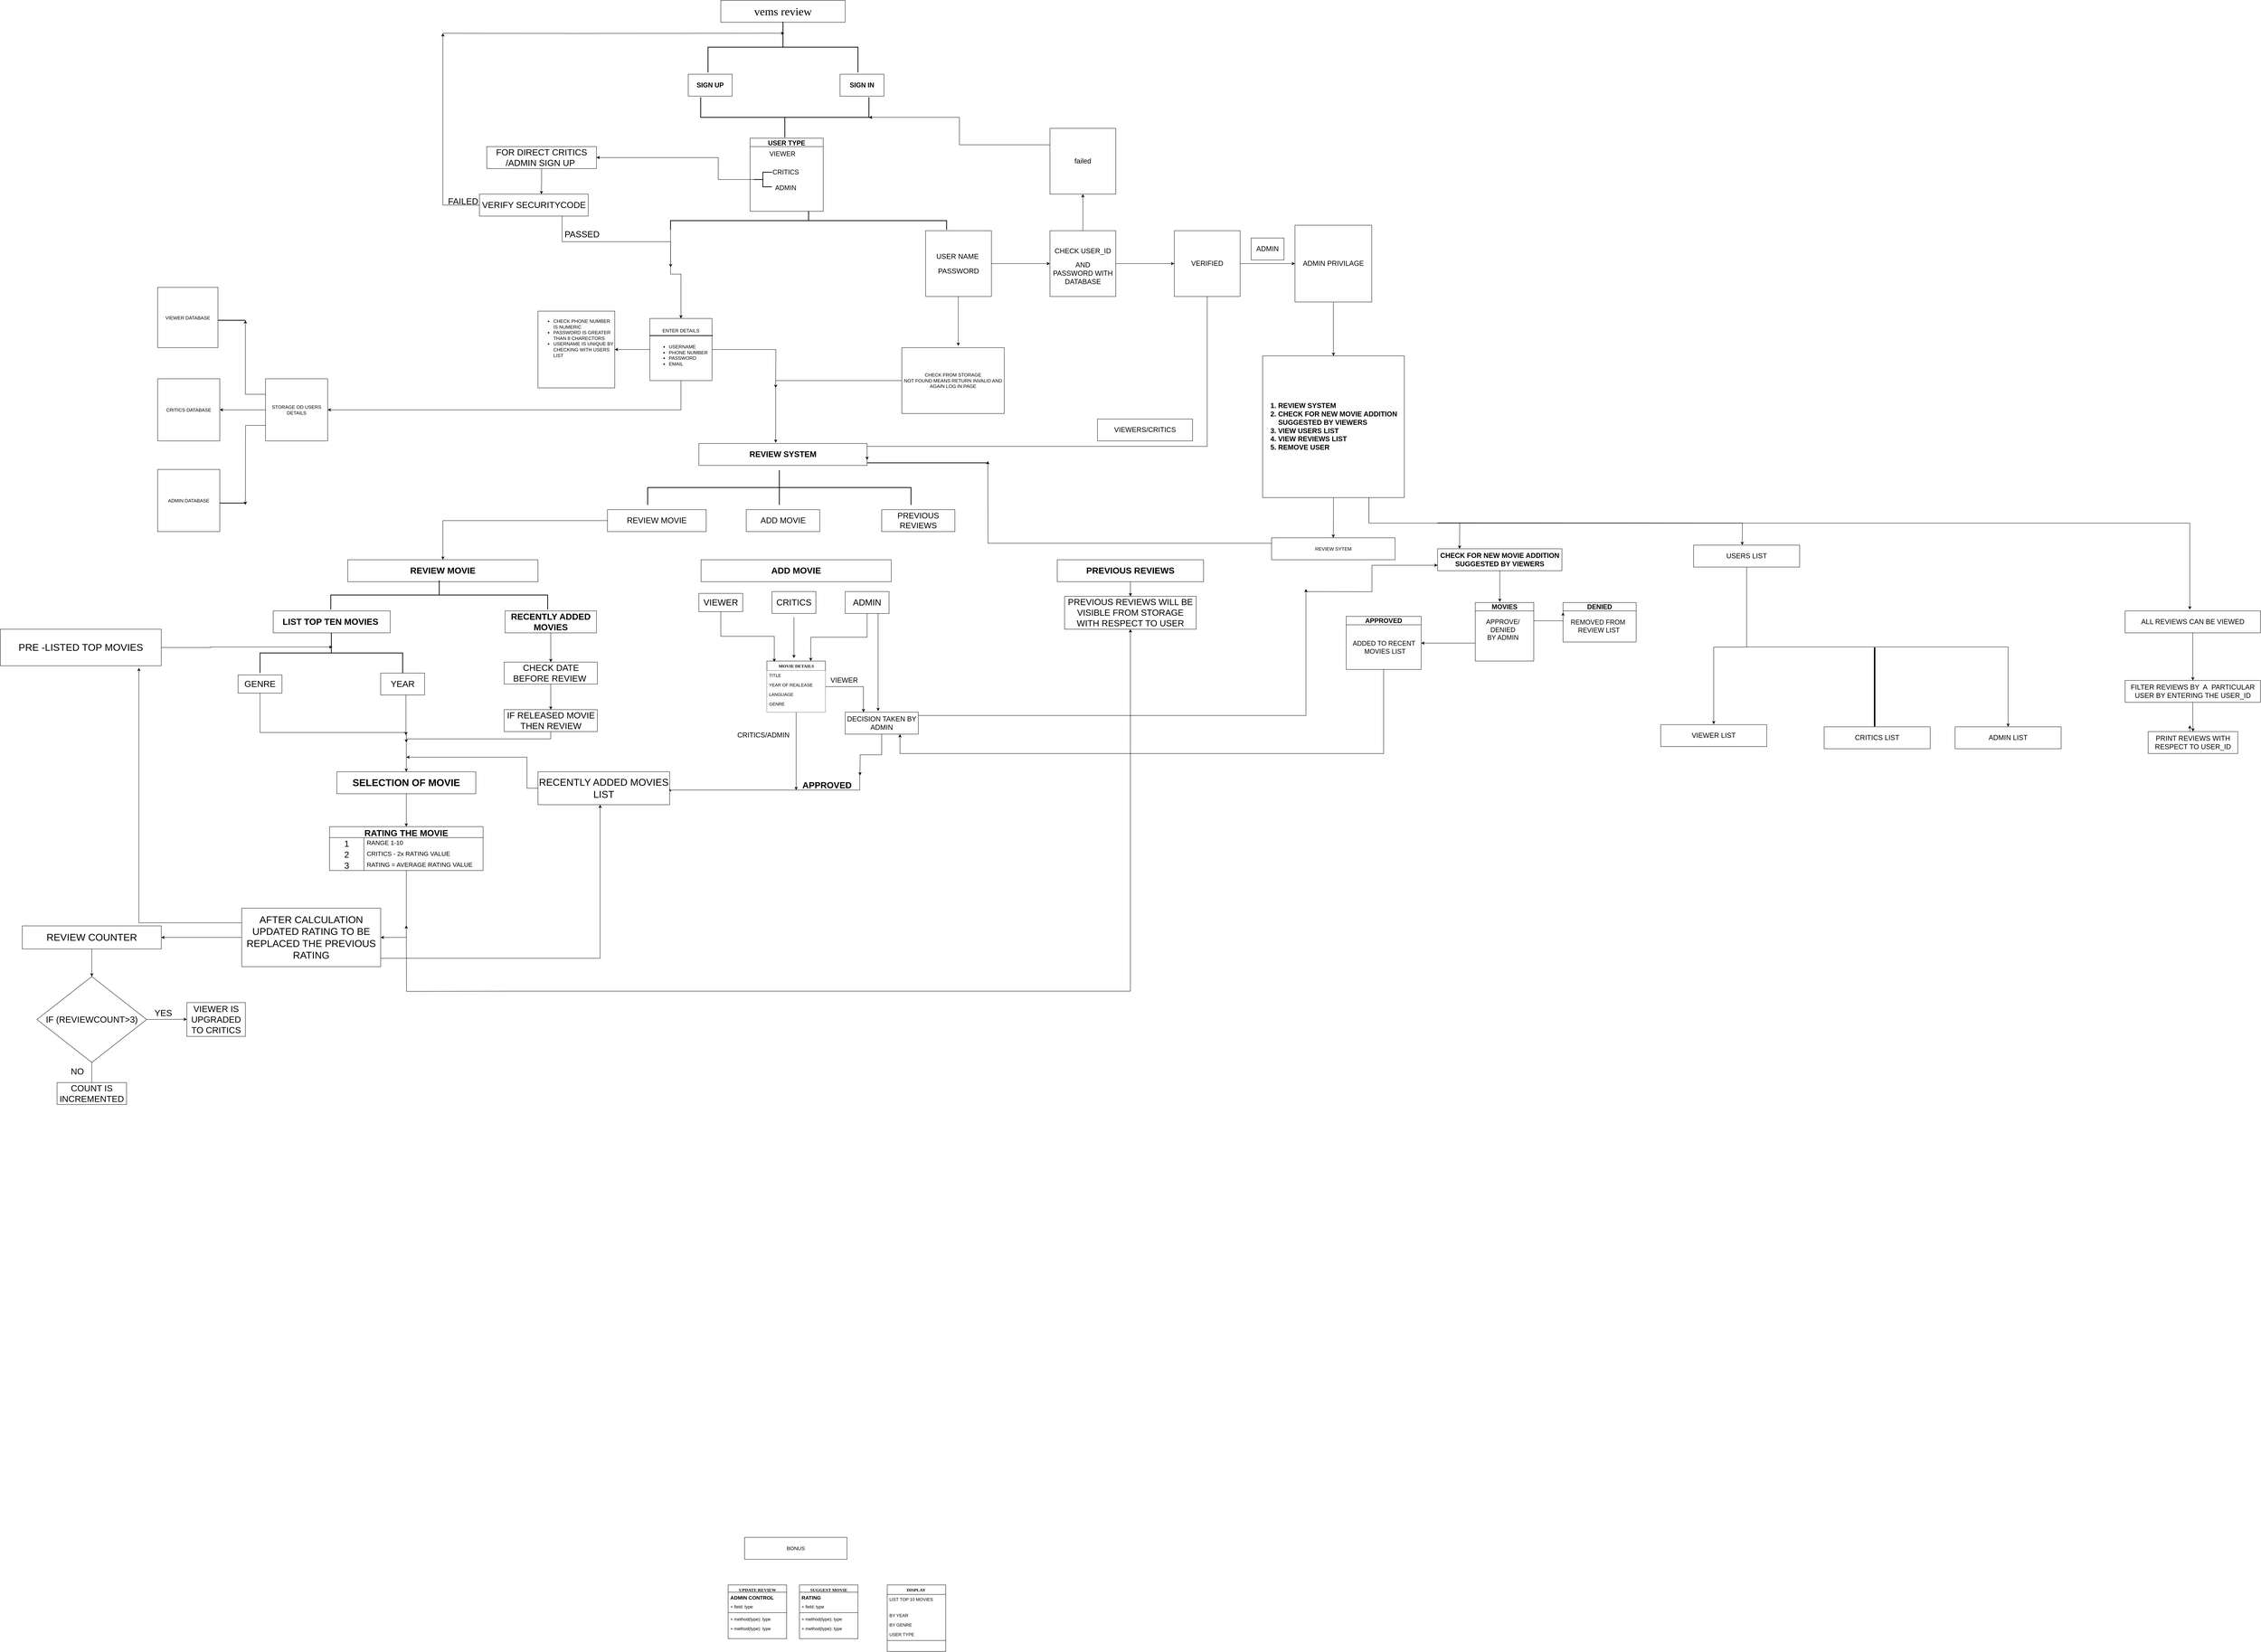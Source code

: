 <mxfile version="20.5.3" type="github">
  <diagram name="Page-1" id="9f46799a-70d6-7492-0946-bef42562c5a5">
    <mxGraphModel dx="4585" dy="2968" grid="1" gridSize="10" guides="1" tooltips="1" connect="1" arrows="1" fold="1" page="1" pageScale="1" pageWidth="1100" pageHeight="850" background="none" math="0" shadow="0">
      <root>
        <mxCell id="0" />
        <mxCell id="1" parent="0" />
        <mxCell id="SGyxiP2BheImtmJJFHSf-52" style="edgeStyle=orthogonalEdgeStyle;rounded=0;orthogonalLoop=1;jettySize=auto;html=1;entryX=0.25;entryY=0;entryDx=0;entryDy=0;fontSize=19;" edge="1" parent="1" source="78961159f06e98e8-56" target="SGyxiP2BheImtmJJFHSf-51">
          <mxGeometry relative="1" as="geometry" />
        </mxCell>
        <mxCell id="SGyxiP2BheImtmJJFHSf-59" style="edgeStyle=orthogonalEdgeStyle;rounded=0;orthogonalLoop=1;jettySize=auto;html=1;fontSize=19;" edge="1" parent="1" source="78961159f06e98e8-56">
          <mxGeometry relative="1" as="geometry">
            <mxPoint x="406" y="530" as="targetPoint" />
          </mxGeometry>
        </mxCell>
        <mxCell id="78961159f06e98e8-56" value="MOVIE DETAILS" style="swimlane;html=1;fontStyle=1;align=center;verticalAlign=top;childLayout=stackLayout;horizontal=1;startSize=26;horizontalStack=0;resizeParent=1;resizeLast=0;collapsible=1;marginBottom=0;swimlaneFillColor=#ffffff;rounded=0;shadow=0;comic=0;labelBackgroundColor=none;strokeWidth=1;fillColor=none;fontFamily=Verdana;fontSize=12" parent="1" vertex="1">
          <mxGeometry x="326" y="177" width="160" height="140" as="geometry" />
        </mxCell>
        <mxCell id="78961159f06e98e8-58" value="TITLE" style="text;html=1;align=left;verticalAlign=top;spacingLeft=4;spacingRight=4;whiteSpace=wrap;overflow=hidden;rotatable=0;points=[[0,0.5],[1,0.5]];portConstraint=eastwest;fillColor=default;" parent="78961159f06e98e8-56" vertex="1">
          <mxGeometry y="26" width="160" height="26" as="geometry" />
        </mxCell>
        <mxCell id="78961159f06e98e8-57" value="YEAR OF REALEASE" style="text;html=1;align=left;verticalAlign=top;spacingLeft=4;spacingRight=4;whiteSpace=wrap;overflow=hidden;rotatable=0;points=[[0,0.5],[1,0.5]];portConstraint=eastwest;fillColor=default;" parent="78961159f06e98e8-56" vertex="1">
          <mxGeometry y="52" width="160" height="26" as="geometry" />
        </mxCell>
        <mxCell id="78961159f06e98e8-59" value="LANGUAGE" style="text;html=1;align=left;verticalAlign=top;spacingLeft=4;spacingRight=4;whiteSpace=wrap;overflow=hidden;rotatable=0;points=[[0,0.5],[1,0.5]];portConstraint=eastwest;fillColor=default;" parent="78961159f06e98e8-56" vertex="1">
          <mxGeometry y="78" width="160" height="26" as="geometry" />
        </mxCell>
        <mxCell id="78961159f06e98e8-61" value="GENRE" style="text;html=1;align=left;verticalAlign=top;spacingLeft=4;spacingRight=4;whiteSpace=wrap;overflow=hidden;rotatable=0;points=[[0,0.5],[1,0.5]];portConstraint=eastwest;fillColor=default;" parent="78961159f06e98e8-56" vertex="1">
          <mxGeometry y="104" width="160" height="36" as="geometry" />
        </mxCell>
        <mxCell id="78961159f06e98e8-108" value="UPDATE REVIEW" style="swimlane;html=1;fontStyle=1;align=center;verticalAlign=top;childLayout=stackLayout;horizontal=1;startSize=20;horizontalStack=0;resizeParent=1;resizeLast=0;collapsible=1;marginBottom=0;swimlaneFillColor=#ffffff;rounded=0;shadow=0;comic=0;labelBackgroundColor=none;strokeWidth=1;fillColor=none;fontFamily=Verdana;fontSize=12" parent="1" vertex="1">
          <mxGeometry x="220" y="2704" width="160" height="147" as="geometry" />
        </mxCell>
        <mxCell id="78961159f06e98e8-109" value="&lt;b&gt;&lt;font style=&quot;font-size: 14px;&quot;&gt;ADMIN CONTROL&lt;/font&gt;&lt;/b&gt;" style="text;html=1;strokeColor=none;fillColor=none;align=left;verticalAlign=top;spacingLeft=4;spacingRight=4;whiteSpace=wrap;overflow=hidden;rotatable=0;points=[[0,0.5],[1,0.5]];portConstraint=eastwest;" parent="78961159f06e98e8-108" vertex="1">
          <mxGeometry y="20" width="160" height="26" as="geometry" />
        </mxCell>
        <mxCell id="78961159f06e98e8-110" value="+ field: type" style="text;html=1;strokeColor=none;fillColor=none;align=left;verticalAlign=top;spacingLeft=4;spacingRight=4;whiteSpace=wrap;overflow=hidden;rotatable=0;points=[[0,0.5],[1,0.5]];portConstraint=eastwest;" parent="78961159f06e98e8-108" vertex="1">
          <mxGeometry y="46" width="160" height="26" as="geometry" />
        </mxCell>
        <mxCell id="78961159f06e98e8-116" value="" style="line;html=1;strokeWidth=1;fillColor=none;align=left;verticalAlign=middle;spacingTop=-1;spacingLeft=3;spacingRight=3;rotatable=0;labelPosition=right;points=[];portConstraint=eastwest;" parent="78961159f06e98e8-108" vertex="1">
          <mxGeometry y="72" width="160" height="8" as="geometry" />
        </mxCell>
        <mxCell id="78961159f06e98e8-117" value="+ method(type): type" style="text;html=1;strokeColor=none;fillColor=none;align=left;verticalAlign=top;spacingLeft=4;spacingRight=4;whiteSpace=wrap;overflow=hidden;rotatable=0;points=[[0,0.5],[1,0.5]];portConstraint=eastwest;" parent="78961159f06e98e8-108" vertex="1">
          <mxGeometry y="80" width="160" height="26" as="geometry" />
        </mxCell>
        <mxCell id="78961159f06e98e8-120" value="+ method(type): type" style="text;html=1;strokeColor=none;fillColor=none;align=left;verticalAlign=top;spacingLeft=4;spacingRight=4;whiteSpace=wrap;overflow=hidden;rotatable=0;points=[[0,0.5],[1,0.5]];portConstraint=eastwest;" parent="78961159f06e98e8-108" vertex="1">
          <mxGeometry y="106" width="160" height="26" as="geometry" />
        </mxCell>
        <mxCell id="sYFY0Qu50lyam46HtcYW-1" value="&lt;font face=&quot;Times New Roman&quot;&gt;&lt;span style=&quot;font-size: 31px;&quot;&gt;vems review&lt;/span&gt;&lt;/font&gt;" style="rounded=0;whiteSpace=wrap;html=1;" parent="1" vertex="1">
          <mxGeometry x="200" y="-1630" width="340" height="60" as="geometry" />
        </mxCell>
        <mxCell id="7-WyZozxblj0V6aCR82g-1" value="&lt;h2&gt;SIGN UP&lt;/h2&gt;" style="rounded=0;whiteSpace=wrap;html=1;" parent="1" vertex="1">
          <mxGeometry x="111" y="-1428" width="120" height="60" as="geometry" />
        </mxCell>
        <mxCell id="7-WyZozxblj0V6aCR82g-2" value="&lt;b&gt;&lt;font style=&quot;font-size: 18px;&quot;&gt;SIGN IN&lt;/font&gt;&lt;/b&gt;" style="rounded=0;whiteSpace=wrap;html=1;" parent="1" vertex="1">
          <mxGeometry x="526" y="-1428" width="120" height="60" as="geometry" />
        </mxCell>
        <mxCell id="KuA1bhgB0br6CfQzRi4M-9" value="" style="edgeStyle=orthogonalEdgeStyle;rounded=0;orthogonalLoop=1;jettySize=auto;html=1;" parent="1" source="7-WyZozxblj0V6aCR82g-3" target="KuA1bhgB0br6CfQzRi4M-8" edge="1">
          <mxGeometry relative="1" as="geometry" />
        </mxCell>
        <mxCell id="KuA1bhgB0br6CfQzRi4M-63" style="edgeStyle=orthogonalEdgeStyle;rounded=0;orthogonalLoop=1;jettySize=auto;html=1;fontFamily=Helvetica;fontSize=24;" parent="1" source="7-WyZozxblj0V6aCR82g-3" edge="1">
          <mxGeometry relative="1" as="geometry">
            <mxPoint x="350" y="-570" as="targetPoint" />
          </mxGeometry>
        </mxCell>
        <mxCell id="SGyxiP2BheImtmJJFHSf-80" style="edgeStyle=orthogonalEdgeStyle;rounded=0;orthogonalLoop=1;jettySize=auto;html=1;exitX=0.5;exitY=1;exitDx=0;exitDy=0;fontSize=19;" edge="1" parent="1" source="7-WyZozxblj0V6aCR82g-3" target="SGyxiP2BheImtmJJFHSf-79">
          <mxGeometry relative="1" as="geometry" />
        </mxCell>
        <mxCell id="7-WyZozxblj0V6aCR82g-3" value="ENTER DETAILS&lt;br&gt;&lt;br&gt;&lt;div style=&quot;text-align: left;&quot;&gt;&lt;ul&gt;&lt;li&gt;&lt;span style=&quot;background-color: initial;&quot;&gt;USERNAME&lt;/span&gt;&lt;/li&gt;&lt;li&gt;&lt;span style=&quot;background-color: initial;&quot;&gt;PHONE NUMBER&lt;/span&gt;&lt;/li&gt;&lt;li&gt;&lt;span style=&quot;background-color: initial;&quot;&gt;PASSWORD&lt;/span&gt;&lt;/li&gt;&lt;li&gt;&lt;span style=&quot;background-color: initial;&quot;&gt;EMAIL&lt;/span&gt;&lt;/li&gt;&lt;/ul&gt;&lt;/div&gt;" style="whiteSpace=wrap;html=1;aspect=fixed;fontSize=13;" parent="1" vertex="1">
          <mxGeometry x="6" y="-760" width="170" height="170" as="geometry" />
        </mxCell>
        <mxCell id="7-WyZozxblj0V6aCR82g-6" value="" style="edgeStyle=orthogonalEdgeStyle;rounded=0;orthogonalLoop=1;jettySize=auto;html=1;fontSize=13;entryX=0.551;entryY=-0.027;entryDx=0;entryDy=0;entryPerimeter=0;" parent="1" source="7-WyZozxblj0V6aCR82g-4" target="7-WyZozxblj0V6aCR82g-7" edge="1">
          <mxGeometry relative="1" as="geometry">
            <mxPoint x="640" y="-475" as="targetPoint" />
            <Array as="points">
              <mxPoint x="850" y="-707" />
            </Array>
          </mxGeometry>
        </mxCell>
        <mxCell id="SGyxiP2BheImtmJJFHSf-2" style="edgeStyle=orthogonalEdgeStyle;rounded=0;orthogonalLoop=1;jettySize=auto;html=1;exitX=1;exitY=0.5;exitDx=0;exitDy=0;" edge="1" parent="1" source="7-WyZozxblj0V6aCR82g-4" target="SGyxiP2BheImtmJJFHSf-1">
          <mxGeometry relative="1" as="geometry" />
        </mxCell>
        <mxCell id="7-WyZozxblj0V6aCR82g-4" value="&lt;h2&gt;&lt;span style=&quot;font-weight: normal;&quot;&gt;USER NAME&amp;nbsp;&lt;/span&gt;&lt;/h2&gt;&lt;h2&gt;&lt;span style=&quot;font-weight: normal;&quot;&gt;PASSWORD&lt;/span&gt;&lt;/h2&gt;" style="whiteSpace=wrap;html=1;aspect=fixed;fontSize=13;labelPosition=center;verticalLabelPosition=middle;align=center;verticalAlign=middle;" parent="1" vertex="1">
          <mxGeometry x="760" y="-1000" width="180" height="180" as="geometry" />
        </mxCell>
        <mxCell id="KuA1bhgB0br6CfQzRi4M-61" style="edgeStyle=orthogonalEdgeStyle;rounded=0;orthogonalLoop=1;jettySize=auto;html=1;exitX=0;exitY=0.5;exitDx=0;exitDy=0;fontFamily=Helvetica;fontSize=24;" parent="1" source="7-WyZozxblj0V6aCR82g-7" edge="1">
          <mxGeometry relative="1" as="geometry">
            <mxPoint x="350" y="-420" as="targetPoint" />
            <Array as="points">
              <mxPoint x="350" y="-590" />
              <mxPoint x="350" y="-420" />
            </Array>
          </mxGeometry>
        </mxCell>
        <mxCell id="7-WyZozxblj0V6aCR82g-7" value="CHECK FROM STORAGE&lt;br&gt;NOT FOUND MEANS RETURN INVALID AND AGAIN LOG IN PAGE" style="rounded=0;whiteSpace=wrap;html=1;fontSize=13;" parent="1" vertex="1">
          <mxGeometry x="695" y="-680" width="280" height="180" as="geometry" />
        </mxCell>
        <mxCell id="7-WyZozxblj0V6aCR82g-17" value="&lt;b&gt;&lt;font style=&quot;font-size: 24px;&quot;&gt;ADD MOVIE&lt;/font&gt;&lt;/b&gt;" style="rounded=0;whiteSpace=wrap;html=1;" parent="1" vertex="1">
          <mxGeometry x="146" y="-100" width="520" height="60" as="geometry" />
        </mxCell>
        <mxCell id="KuA1bhgB0br6CfQzRi4M-30" style="edgeStyle=orthogonalEdgeStyle;rounded=0;orthogonalLoop=1;jettySize=auto;html=1;exitX=0.5;exitY=1;exitDx=0;exitDy=0;entryX=0.126;entryY=0.017;entryDx=0;entryDy=0;entryPerimeter=0;fontFamily=Helvetica;fontSize=22;" parent="1" source="7-WyZozxblj0V6aCR82g-18" target="78961159f06e98e8-56" edge="1">
          <mxGeometry relative="1" as="geometry" />
        </mxCell>
        <mxCell id="7-WyZozxblj0V6aCR82g-18" value="VIEWER" style="rounded=0;whiteSpace=wrap;html=1;fontSize=24;" parent="1" vertex="1">
          <mxGeometry x="140" y="-8" width="120" height="50" as="geometry" />
        </mxCell>
        <mxCell id="7-WyZozxblj0V6aCR82g-45" value="USER TYPE" style="swimlane;fontSize=18;" parent="1" vertex="1">
          <mxGeometry x="280" y="-1253" width="200" height="200" as="geometry" />
        </mxCell>
        <mxCell id="7-WyZozxblj0V6aCR82g-47" value="VIEWER" style="text;html=1;align=center;verticalAlign=middle;resizable=0;points=[];autosize=1;strokeColor=none;fillColor=none;fontSize=18;" parent="7-WyZozxblj0V6aCR82g-45" vertex="1">
          <mxGeometry x="43" y="23" width="90" height="40" as="geometry" />
        </mxCell>
        <mxCell id="7-WyZozxblj0V6aCR82g-48" value="CRITICS&lt;br&gt;&lt;br&gt;ADMIN" style="text;html=1;align=center;verticalAlign=middle;resizable=0;points=[];autosize=1;strokeColor=none;fillColor=none;fontSize=18;" parent="7-WyZozxblj0V6aCR82g-45" vertex="1">
          <mxGeometry x="47" y="75" width="100" height="80" as="geometry" />
        </mxCell>
        <mxCell id="KuA1bhgB0br6CfQzRi4M-170" value="" style="strokeWidth=2;html=1;shape=mxgraph.flowchart.annotation_2;align=left;labelPosition=right;pointerEvents=1;fontFamily=Helvetica;fontSize=24;" parent="7-WyZozxblj0V6aCR82g-45" vertex="1">
          <mxGeometry x="10" y="93" width="50" height="40" as="geometry" />
        </mxCell>
        <mxCell id="7-WyZozxblj0V6aCR82g-84" value="BONUS" style="rounded=0;whiteSpace=wrap;html=1;fontSize=14;" parent="1" vertex="1">
          <mxGeometry x="265" y="2574" width="280" height="60" as="geometry" />
        </mxCell>
        <mxCell id="7-WyZozxblj0V6aCR82g-85" value="SUGGEST MOVIE" style="swimlane;html=1;fontStyle=1;align=center;verticalAlign=top;childLayout=stackLayout;horizontal=1;startSize=20;horizontalStack=0;resizeParent=1;resizeLast=0;collapsible=1;marginBottom=0;swimlaneFillColor=#ffffff;rounded=0;shadow=0;comic=0;labelBackgroundColor=none;strokeWidth=1;fillColor=none;fontFamily=Verdana;fontSize=12" parent="1" vertex="1">
          <mxGeometry x="415" y="2704" width="160" height="147" as="geometry" />
        </mxCell>
        <mxCell id="7-WyZozxblj0V6aCR82g-86" value="&lt;span style=&quot;font-size: 14px;&quot;&gt;&lt;b&gt;RATING&lt;/b&gt;&lt;/span&gt;" style="text;html=1;strokeColor=none;fillColor=none;align=left;verticalAlign=top;spacingLeft=4;spacingRight=4;whiteSpace=wrap;overflow=hidden;rotatable=0;points=[[0,0.5],[1,0.5]];portConstraint=eastwest;" parent="7-WyZozxblj0V6aCR82g-85" vertex="1">
          <mxGeometry y="20" width="160" height="26" as="geometry" />
        </mxCell>
        <mxCell id="7-WyZozxblj0V6aCR82g-87" value="+ field: type" style="text;html=1;strokeColor=none;fillColor=none;align=left;verticalAlign=top;spacingLeft=4;spacingRight=4;whiteSpace=wrap;overflow=hidden;rotatable=0;points=[[0,0.5],[1,0.5]];portConstraint=eastwest;" parent="7-WyZozxblj0V6aCR82g-85" vertex="1">
          <mxGeometry y="46" width="160" height="26" as="geometry" />
        </mxCell>
        <mxCell id="7-WyZozxblj0V6aCR82g-88" value="" style="line;html=1;strokeWidth=1;fillColor=none;align=left;verticalAlign=middle;spacingTop=-1;spacingLeft=3;spacingRight=3;rotatable=0;labelPosition=right;points=[];portConstraint=eastwest;" parent="7-WyZozxblj0V6aCR82g-85" vertex="1">
          <mxGeometry y="72" width="160" height="8" as="geometry" />
        </mxCell>
        <mxCell id="7-WyZozxblj0V6aCR82g-89" value="+ method(type): type" style="text;html=1;strokeColor=none;fillColor=none;align=left;verticalAlign=top;spacingLeft=4;spacingRight=4;whiteSpace=wrap;overflow=hidden;rotatable=0;points=[[0,0.5],[1,0.5]];portConstraint=eastwest;" parent="7-WyZozxblj0V6aCR82g-85" vertex="1">
          <mxGeometry y="80" width="160" height="26" as="geometry" />
        </mxCell>
        <mxCell id="7-WyZozxblj0V6aCR82g-90" value="+ method(type): type" style="text;html=1;strokeColor=none;fillColor=none;align=left;verticalAlign=top;spacingLeft=4;spacingRight=4;whiteSpace=wrap;overflow=hidden;rotatable=0;points=[[0,0.5],[1,0.5]];portConstraint=eastwest;" parent="7-WyZozxblj0V6aCR82g-85" vertex="1">
          <mxGeometry y="106" width="160" height="26" as="geometry" />
        </mxCell>
        <mxCell id="7-WyZozxblj0V6aCR82g-91" value="DISPLAY&amp;nbsp;" style="swimlane;html=1;fontStyle=1;align=center;verticalAlign=top;childLayout=stackLayout;horizontal=1;startSize=26;horizontalStack=0;resizeParent=1;resizeLast=0;collapsible=1;marginBottom=0;swimlaneFillColor=#ffffff;rounded=0;shadow=0;comic=0;labelBackgroundColor=none;strokeWidth=1;fillColor=none;fontFamily=Verdana;fontSize=12" parent="1" vertex="1">
          <mxGeometry x="655" y="2704" width="160" height="182" as="geometry" />
        </mxCell>
        <mxCell id="7-WyZozxblj0V6aCR82g-92" value="LIST TOP 10 MOVIES" style="text;html=1;strokeColor=none;fillColor=none;align=left;verticalAlign=top;spacingLeft=4;spacingRight=4;whiteSpace=wrap;overflow=hidden;rotatable=0;points=[[0,0.5],[1,0.5]];portConstraint=eastwest;" parent="7-WyZozxblj0V6aCR82g-91" vertex="1">
          <mxGeometry y="26" width="160" height="44" as="geometry" />
        </mxCell>
        <mxCell id="7-WyZozxblj0V6aCR82g-93" value="BY YEAR" style="text;html=1;strokeColor=none;fillColor=none;align=left;verticalAlign=top;spacingLeft=4;spacingRight=4;whiteSpace=wrap;overflow=hidden;rotatable=0;points=[[0,0.5],[1,0.5]];portConstraint=eastwest;" parent="7-WyZozxblj0V6aCR82g-91" vertex="1">
          <mxGeometry y="70" width="160" height="26" as="geometry" />
        </mxCell>
        <mxCell id="7-WyZozxblj0V6aCR82g-94" value="BY GENRE" style="text;html=1;strokeColor=none;fillColor=none;align=left;verticalAlign=top;spacingLeft=4;spacingRight=4;whiteSpace=wrap;overflow=hidden;rotatable=0;points=[[0,0.5],[1,0.5]];portConstraint=eastwest;" parent="7-WyZozxblj0V6aCR82g-91" vertex="1">
          <mxGeometry y="96" width="160" height="26" as="geometry" />
        </mxCell>
        <mxCell id="7-WyZozxblj0V6aCR82g-95" value="USER TYPE" style="text;html=1;strokeColor=none;fillColor=none;align=left;verticalAlign=top;spacingLeft=4;spacingRight=4;whiteSpace=wrap;overflow=hidden;rotatable=0;points=[[0,0.5],[1,0.5]];portConstraint=eastwest;" parent="7-WyZozxblj0V6aCR82g-91" vertex="1">
          <mxGeometry y="122" width="160" height="26" as="geometry" />
        </mxCell>
        <mxCell id="7-WyZozxblj0V6aCR82g-96" value="" style="line;html=1;strokeWidth=1;fillColor=none;align=left;verticalAlign=middle;spacingTop=-1;spacingLeft=3;spacingRight=3;rotatable=0;labelPosition=right;points=[];portConstraint=eastwest;" parent="7-WyZozxblj0V6aCR82g-91" vertex="1">
          <mxGeometry y="148" width="160" height="8" as="geometry" />
        </mxCell>
        <mxCell id="7-WyZozxblj0V6aCR82g-97" value="+ method(type): type" style="text;html=1;strokeColor=none;fillColor=none;align=left;verticalAlign=top;spacingLeft=4;spacingRight=4;whiteSpace=wrap;overflow=hidden;rotatable=0;points=[[0,0.5],[1,0.5]];portConstraint=eastwest;" parent="7-WyZozxblj0V6aCR82g-91" vertex="1">
          <mxGeometry y="156" width="160" height="6" as="geometry" />
        </mxCell>
        <mxCell id="KuA1bhgB0br6CfQzRi4M-3" value="" style="strokeWidth=2;html=1;shape=mxgraph.flowchart.annotation_2;align=left;labelPosition=right;pointerEvents=1;rotation=90;" parent="1" vertex="1">
          <mxGeometry x="300.5" y="-1707" width="139" height="410" as="geometry" />
        </mxCell>
        <mxCell id="KuA1bhgB0br6CfQzRi4M-7" value="" style="line;strokeWidth=2;html=1;" parent="1" vertex="1">
          <mxGeometry x="5" y="-718" width="173" height="10" as="geometry" />
        </mxCell>
        <mxCell id="KuA1bhgB0br6CfQzRi4M-8" value="&lt;ul&gt;&lt;li&gt;CHECK PHONE NUMBER IS NUMERIC&lt;/li&gt;&lt;li&gt;PASSWORD IS GREATER THAN 8 CHARECTORS&lt;/li&gt;&lt;li&gt;USERNAME IS UNIQUE BY CHECKING WITH USERS LIST&lt;/li&gt;&lt;/ul&gt;" style="whiteSpace=wrap;html=1;aspect=fixed;fontSize=13;align=left;verticalAlign=top;" parent="1" vertex="1">
          <mxGeometry x="-300" y="-780" width="210" height="210" as="geometry" />
        </mxCell>
        <mxCell id="KuA1bhgB0br6CfQzRi4M-12" value="&lt;font style=&quot;font-size: 22px;&quot;&gt;&lt;b&gt;REVIEW SYSTEM&lt;/b&gt;&lt;/font&gt;" style="rounded=0;whiteSpace=wrap;html=1;fontFamily=Helvetica;" parent="1" vertex="1">
          <mxGeometry x="140" y="-418" width="460" height="60" as="geometry" />
        </mxCell>
        <mxCell id="KuA1bhgB0br6CfQzRi4M-13" value="PREVIOUS REVIEWS" style="rounded=0;whiteSpace=wrap;html=1;fontFamily=Helvetica;fontSize=22;" parent="1" vertex="1">
          <mxGeometry x="640" y="-237" width="200" height="60" as="geometry" />
        </mxCell>
        <mxCell id="KuA1bhgB0br6CfQzRi4M-14" value="ADD MOVIE" style="rounded=0;whiteSpace=wrap;html=1;fontFamily=Helvetica;fontSize=22;" parent="1" vertex="1">
          <mxGeometry x="269.5" y="-237" width="201" height="60" as="geometry" />
        </mxCell>
        <mxCell id="KuA1bhgB0br6CfQzRi4M-66" style="edgeStyle=orthogonalEdgeStyle;rounded=0;orthogonalLoop=1;jettySize=auto;html=1;entryX=0.5;entryY=0;entryDx=0;entryDy=0;fontFamily=Helvetica;fontSize=24;" parent="1" source="KuA1bhgB0br6CfQzRi4M-15" target="KuA1bhgB0br6CfQzRi4M-51" edge="1">
          <mxGeometry relative="1" as="geometry" />
        </mxCell>
        <mxCell id="KuA1bhgB0br6CfQzRi4M-15" value="REVIEW MOVIE" style="rounded=0;whiteSpace=wrap;html=1;fontFamily=Helvetica;fontSize=22;" parent="1" vertex="1">
          <mxGeometry x="-110" y="-237" width="270" height="60" as="geometry" />
        </mxCell>
        <mxCell id="KuA1bhgB0br6CfQzRi4M-29" style="edgeStyle=orthogonalEdgeStyle;rounded=0;orthogonalLoop=1;jettySize=auto;html=1;fontFamily=Helvetica;fontSize=22;" parent="1" edge="1">
          <mxGeometry relative="1" as="geometry">
            <mxPoint x="400" y="57" as="sourcePoint" />
            <mxPoint x="400" y="169" as="targetPoint" />
          </mxGeometry>
        </mxCell>
        <mxCell id="KuA1bhgB0br6CfQzRi4M-22" value="CRITICS" style="whiteSpace=wrap;html=1;fontSize=24;rounded=0;" parent="1" vertex="1">
          <mxGeometry x="340" y="-13" width="120" height="60" as="geometry" />
        </mxCell>
        <mxCell id="KuA1bhgB0br6CfQzRi4M-31" style="edgeStyle=orthogonalEdgeStyle;rounded=0;orthogonalLoop=1;jettySize=auto;html=1;exitX=0.5;exitY=1;exitDx=0;exitDy=0;entryX=0.75;entryY=0;entryDx=0;entryDy=0;fontFamily=Helvetica;fontSize=22;" parent="1" source="KuA1bhgB0br6CfQzRi4M-24" target="78961159f06e98e8-56" edge="1">
          <mxGeometry relative="1" as="geometry" />
        </mxCell>
        <mxCell id="KuA1bhgB0br6CfQzRi4M-35" style="edgeStyle=orthogonalEdgeStyle;rounded=0;orthogonalLoop=1;jettySize=auto;html=1;exitX=0.75;exitY=1;exitDx=0;exitDy=0;fontFamily=Helvetica;fontSize=22;" parent="1" source="KuA1bhgB0br6CfQzRi4M-24" edge="1">
          <mxGeometry relative="1" as="geometry">
            <mxPoint x="630" y="85" as="sourcePoint" />
            <mxPoint x="630" y="314" as="targetPoint" />
          </mxGeometry>
        </mxCell>
        <mxCell id="KuA1bhgB0br6CfQzRi4M-24" value="ADMIN" style="whiteSpace=wrap;html=1;fontSize=24;rounded=0;" parent="1" vertex="1">
          <mxGeometry x="540" y="-13" width="120" height="60" as="geometry" />
        </mxCell>
        <mxCell id="KuA1bhgB0br6CfQzRi4M-128" style="edgeStyle=orthogonalEdgeStyle;rounded=0;orthogonalLoop=1;jettySize=auto;html=1;exitX=0.5;exitY=1;exitDx=0;exitDy=0;fontFamily=Helvetica;fontSize=27;entryX=1;entryY=0.5;entryDx=0;entryDy=0;" parent="1" target="KuA1bhgB0br6CfQzRi4M-102" edge="1">
          <mxGeometry relative="1" as="geometry">
            <mxPoint x="110" y="490" as="targetPoint" />
            <Array as="points">
              <mxPoint x="580" y="530" />
              <mxPoint x="60" y="530" />
            </Array>
            <mxPoint x="580" y="482" as="sourcePoint" />
          </mxGeometry>
        </mxCell>
        <mxCell id="KuA1bhgB0br6CfQzRi4M-45" value="APPROVED" style="text;strokeColor=none;fillColor=none;html=1;fontSize=24;fontStyle=1;verticalAlign=middle;align=center;fontFamily=Helvetica;" parent="1" vertex="1">
          <mxGeometry x="440" y="497" width="100" height="40" as="geometry" />
        </mxCell>
        <mxCell id="KuA1bhgB0br6CfQzRi4M-51" value="&lt;span style=&quot;font-size: 24px;&quot;&gt;&lt;b&gt;REVIEW MOVIE&lt;/b&gt;&lt;/span&gt;" style="rounded=0;whiteSpace=wrap;html=1;" parent="1" vertex="1">
          <mxGeometry x="-820" y="-100" width="520" height="60" as="geometry" />
        </mxCell>
        <mxCell id="KuA1bhgB0br6CfQzRi4M-93" style="edgeStyle=orthogonalEdgeStyle;rounded=0;orthogonalLoop=1;jettySize=auto;html=1;exitX=0.5;exitY=1;exitDx=0;exitDy=0;entryX=0.5;entryY=0;entryDx=0;entryDy=0;fontFamily=Helvetica;fontSize=27;" parent="1" source="KuA1bhgB0br6CfQzRi4M-52" target="KuA1bhgB0br6CfQzRi4M-92" edge="1">
          <mxGeometry relative="1" as="geometry" />
        </mxCell>
        <mxCell id="KuA1bhgB0br6CfQzRi4M-52" value="GENRE" style="rounded=0;whiteSpace=wrap;html=1;fontSize=24;" parent="1" vertex="1">
          <mxGeometry x="-1120" y="215" width="120" height="50" as="geometry" />
        </mxCell>
        <mxCell id="KuA1bhgB0br6CfQzRi4M-95" style="edgeStyle=orthogonalEdgeStyle;rounded=0;orthogonalLoop=1;jettySize=auto;html=1;exitX=0.5;exitY=1;exitDx=0;exitDy=0;fontFamily=Helvetica;fontSize=27;" parent="1" edge="1">
          <mxGeometry relative="1" as="geometry">
            <mxPoint x="-661" y="270" as="sourcePoint" />
            <mxPoint x="-661" y="380" as="targetPoint" />
          </mxGeometry>
        </mxCell>
        <mxCell id="KuA1bhgB0br6CfQzRi4M-53" value="YEAR" style="whiteSpace=wrap;html=1;fontSize=24;rounded=0;" parent="1" vertex="1">
          <mxGeometry x="-730" y="210" width="120" height="60" as="geometry" />
        </mxCell>
        <mxCell id="KuA1bhgB0br6CfQzRi4M-69" value="" style="edgeStyle=orthogonalEdgeStyle;rounded=0;orthogonalLoop=1;jettySize=auto;html=1;fontFamily=Helvetica;fontSize=24;" parent="1" source="KuA1bhgB0br6CfQzRi4M-54" target="KuA1bhgB0br6CfQzRi4M-68" edge="1">
          <mxGeometry relative="1" as="geometry" />
        </mxCell>
        <mxCell id="KuA1bhgB0br6CfQzRi4M-54" value="&lt;b&gt;RECENTLY ADDED MOVIES&lt;/b&gt;" style="whiteSpace=wrap;html=1;fontSize=24;rounded=0;" parent="1" vertex="1">
          <mxGeometry x="-390" y="40" width="250" height="60" as="geometry" />
        </mxCell>
        <mxCell id="KuA1bhgB0br6CfQzRi4M-55" value="&lt;font size=&quot;1&quot; style=&quot;&quot;&gt;&lt;b style=&quot;font-size: 24px;&quot;&gt;LIST TOP TEN MOVIES&amp;nbsp;&lt;/b&gt;&lt;/font&gt;" style="rounded=0;whiteSpace=wrap;html=1;fontFamily=Helvetica;fontSize=18;align=center;" parent="1" vertex="1">
          <mxGeometry x="-1024" y="40" width="320" height="60" as="geometry" />
        </mxCell>
        <mxCell id="KuA1bhgB0br6CfQzRi4M-56" value="" style="strokeWidth=2;html=1;shape=mxgraph.flowchart.annotation_2;align=left;labelPosition=right;pointerEvents=1;fontFamily=Helvetica;fontSize=24;rotation=90;" parent="1" vertex="1">
          <mxGeometry x="-920" y="-40" width="110" height="390" as="geometry" />
        </mxCell>
        <mxCell id="KuA1bhgB0br6CfQzRi4M-57" value="" style="strokeWidth=2;html=1;shape=mxgraph.flowchart.annotation_2;align=left;labelPosition=right;pointerEvents=1;fontFamily=Helvetica;fontSize=24;rotation=-90;" parent="1" vertex="1">
          <mxGeometry x="320" y="-1540" width="110" height="460" as="geometry" />
        </mxCell>
        <mxCell id="KuA1bhgB0br6CfQzRi4M-160" style="edgeStyle=orthogonalEdgeStyle;rounded=0;orthogonalLoop=1;jettySize=auto;html=1;exitX=1;exitY=1;exitDx=0;exitDy=0;exitPerimeter=0;entryX=0.5;entryY=0;entryDx=0;entryDy=0;shadow=0;fontFamily=Helvetica;fontSize=24;" parent="1" source="KuA1bhgB0br6CfQzRi4M-59" target="7-WyZozxblj0V6aCR82g-3" edge="1">
          <mxGeometry relative="1" as="geometry" />
        </mxCell>
        <mxCell id="KuA1bhgB0br6CfQzRi4M-59" value="" style="strokeWidth=2;html=1;shape=mxgraph.flowchart.annotation_2;align=left;labelPosition=right;pointerEvents=1;fontFamily=Helvetica;fontSize=24;rotation=90;" parent="1" vertex="1">
          <mxGeometry x="415" y="-1405" width="50" height="755" as="geometry" />
        </mxCell>
        <mxCell id="KuA1bhgB0br6CfQzRi4M-64" value="" style="strokeWidth=2;html=1;shape=mxgraph.flowchart.annotation_2;align=left;labelPosition=right;pointerEvents=1;fontFamily=Helvetica;fontSize=24;rotation=90;" parent="1" vertex="1">
          <mxGeometry x="312.5" y="-657.5" width="95" height="720" as="geometry" />
        </mxCell>
        <mxCell id="KuA1bhgB0br6CfQzRi4M-65" value="" style="line;strokeWidth=2;direction=south;html=1;fontFamily=Helvetica;fontSize=24;" parent="1" vertex="1">
          <mxGeometry x="355" y="-310" width="10" height="60" as="geometry" />
        </mxCell>
        <mxCell id="KuA1bhgB0br6CfQzRi4M-67" value="" style="strokeWidth=2;html=1;shape=mxgraph.flowchart.annotation_2;align=left;labelPosition=right;pointerEvents=1;fontFamily=Helvetica;fontSize=24;rotation=90;" parent="1" vertex="1">
          <mxGeometry x="-610" y="-300" width="80" height="593" as="geometry" />
        </mxCell>
        <mxCell id="KuA1bhgB0br6CfQzRi4M-71" value="" style="edgeStyle=orthogonalEdgeStyle;rounded=0;orthogonalLoop=1;jettySize=auto;html=1;fontFamily=Helvetica;fontSize=24;" parent="1" source="KuA1bhgB0br6CfQzRi4M-68" target="KuA1bhgB0br6CfQzRi4M-70" edge="1">
          <mxGeometry relative="1" as="geometry" />
        </mxCell>
        <mxCell id="KuA1bhgB0br6CfQzRi4M-68" value="CHECK DATE BEFORE REVIEW&amp;nbsp;" style="whiteSpace=wrap;html=1;fontSize=24;rounded=0;" parent="1" vertex="1">
          <mxGeometry x="-392.5" y="180" width="255" height="60" as="geometry" />
        </mxCell>
        <mxCell id="KuA1bhgB0br6CfQzRi4M-97" style="edgeStyle=orthogonalEdgeStyle;rounded=0;orthogonalLoop=1;jettySize=auto;html=1;exitX=0.5;exitY=1;exitDx=0;exitDy=0;fontFamily=Helvetica;fontSize=27;" parent="1" source="KuA1bhgB0br6CfQzRi4M-70" edge="1">
          <mxGeometry relative="1" as="geometry">
            <mxPoint x="-660" y="400" as="targetPoint" />
            <Array as="points">
              <mxPoint x="-265" y="390" />
              <mxPoint x="-660" y="390" />
            </Array>
          </mxGeometry>
        </mxCell>
        <mxCell id="KuA1bhgB0br6CfQzRi4M-70" value="IF RELEASED MOVIE THEN REVIEW" style="whiteSpace=wrap;html=1;fontSize=24;rounded=0;" parent="1" vertex="1">
          <mxGeometry x="-392.5" y="310" width="255" height="60" as="geometry" />
        </mxCell>
        <mxCell id="KuA1bhgB0br6CfQzRi4M-114" style="edgeStyle=orthogonalEdgeStyle;rounded=0;orthogonalLoop=1;jettySize=auto;html=1;fontFamily=Helvetica;fontSize=27;entryX=1;entryY=0.5;entryDx=0;entryDy=0;" parent="1" source="KuA1bhgB0br6CfQzRi4M-82" target="KuA1bhgB0br6CfQzRi4M-103" edge="1">
          <mxGeometry relative="1" as="geometry">
            <mxPoint x="-710" y="980" as="targetPoint" />
          </mxGeometry>
        </mxCell>
        <mxCell id="KuA1bhgB0br6CfQzRi4M-82" value="RATING THE MOVIE" style="shape=table;startSize=30;container=1;collapsible=0;childLayout=tableLayout;fixedRows=1;rowLines=0;fontStyle=1;fontFamily=Helvetica;fontSize=24;" parent="1" vertex="1">
          <mxGeometry x="-870" y="630" width="420" height="120" as="geometry" />
        </mxCell>
        <mxCell id="KuA1bhgB0br6CfQzRi4M-83" value="" style="shape=tableRow;horizontal=0;startSize=0;swimlaneHead=0;swimlaneBody=0;top=0;left=0;bottom=0;right=0;collapsible=0;dropTarget=0;fillColor=none;points=[[0,0.5],[1,0.5]];portConstraint=eastwest;fontFamily=Helvetica;fontSize=24;" parent="KuA1bhgB0br6CfQzRi4M-82" vertex="1">
          <mxGeometry y="30" width="420" height="30" as="geometry" />
        </mxCell>
        <mxCell id="KuA1bhgB0br6CfQzRi4M-84" value="1" style="shape=partialRectangle;html=1;whiteSpace=wrap;connectable=0;fillColor=none;top=0;left=0;bottom=0;right=0;overflow=hidden;pointerEvents=1;fontFamily=Helvetica;fontSize=24;" parent="KuA1bhgB0br6CfQzRi4M-83" vertex="1">
          <mxGeometry width="94" height="30" as="geometry">
            <mxRectangle width="94" height="30" as="alternateBounds" />
          </mxGeometry>
        </mxCell>
        <mxCell id="KuA1bhgB0br6CfQzRi4M-85" value="RANGE 1-10" style="shape=partialRectangle;html=1;whiteSpace=wrap;connectable=0;fillColor=none;top=0;left=0;bottom=0;right=0;align=left;spacingLeft=6;overflow=hidden;fontFamily=Helvetica;fontSize=17;" parent="KuA1bhgB0br6CfQzRi4M-83" vertex="1">
          <mxGeometry x="94" width="326" height="30" as="geometry">
            <mxRectangle width="326" height="30" as="alternateBounds" />
          </mxGeometry>
        </mxCell>
        <mxCell id="KuA1bhgB0br6CfQzRi4M-86" value="" style="shape=tableRow;horizontal=0;startSize=0;swimlaneHead=0;swimlaneBody=0;top=0;left=0;bottom=0;right=0;collapsible=0;dropTarget=0;fillColor=none;points=[[0,0.5],[1,0.5]];portConstraint=eastwest;fontFamily=Helvetica;fontSize=24;" parent="KuA1bhgB0br6CfQzRi4M-82" vertex="1">
          <mxGeometry y="60" width="420" height="30" as="geometry" />
        </mxCell>
        <mxCell id="KuA1bhgB0br6CfQzRi4M-87" value="2" style="shape=partialRectangle;html=1;whiteSpace=wrap;connectable=0;fillColor=none;top=0;left=0;bottom=0;right=0;overflow=hidden;fontFamily=Helvetica;fontSize=24;" parent="KuA1bhgB0br6CfQzRi4M-86" vertex="1">
          <mxGeometry width="94" height="30" as="geometry">
            <mxRectangle width="94" height="30" as="alternateBounds" />
          </mxGeometry>
        </mxCell>
        <mxCell id="KuA1bhgB0br6CfQzRi4M-88" value="CRITICS - 2x RATING VALUE" style="shape=partialRectangle;html=1;whiteSpace=wrap;connectable=0;fillColor=none;top=0;left=0;bottom=0;right=0;align=left;spacingLeft=6;overflow=hidden;fontFamily=Helvetica;fontSize=17;" parent="KuA1bhgB0br6CfQzRi4M-86" vertex="1">
          <mxGeometry x="94" width="326" height="30" as="geometry">
            <mxRectangle width="326" height="30" as="alternateBounds" />
          </mxGeometry>
        </mxCell>
        <mxCell id="KuA1bhgB0br6CfQzRi4M-89" value="" style="shape=tableRow;horizontal=0;startSize=0;swimlaneHead=0;swimlaneBody=0;top=0;left=0;bottom=0;right=0;collapsible=0;dropTarget=0;fillColor=none;points=[[0,0.5],[1,0.5]];portConstraint=eastwest;fontFamily=Helvetica;fontSize=24;" parent="KuA1bhgB0br6CfQzRi4M-82" vertex="1">
          <mxGeometry y="90" width="420" height="30" as="geometry" />
        </mxCell>
        <mxCell id="KuA1bhgB0br6CfQzRi4M-90" value="3" style="shape=partialRectangle;html=1;whiteSpace=wrap;connectable=0;fillColor=none;top=0;left=0;bottom=0;right=0;overflow=hidden;fontFamily=Helvetica;fontSize=24;" parent="KuA1bhgB0br6CfQzRi4M-89" vertex="1">
          <mxGeometry width="94" height="30" as="geometry">
            <mxRectangle width="94" height="30" as="alternateBounds" />
          </mxGeometry>
        </mxCell>
        <mxCell id="KuA1bhgB0br6CfQzRi4M-91" value="RATING = AVERAGE RATING VALUE" style="shape=partialRectangle;html=1;whiteSpace=wrap;connectable=0;fillColor=none;top=0;left=0;bottom=0;right=0;align=left;spacingLeft=6;overflow=hidden;fontFamily=Helvetica;fontSize=17;" parent="KuA1bhgB0br6CfQzRi4M-89" vertex="1">
          <mxGeometry x="94" width="326" height="30" as="geometry">
            <mxRectangle width="326" height="30" as="alternateBounds" />
          </mxGeometry>
        </mxCell>
        <mxCell id="KuA1bhgB0br6CfQzRi4M-98" style="edgeStyle=orthogonalEdgeStyle;rounded=0;orthogonalLoop=1;jettySize=auto;html=1;exitX=0.5;exitY=1;exitDx=0;exitDy=0;entryX=0.5;entryY=0;entryDx=0;entryDy=0;fontFamily=Helvetica;fontSize=27;" parent="1" source="KuA1bhgB0br6CfQzRi4M-92" target="KuA1bhgB0br6CfQzRi4M-82" edge="1">
          <mxGeometry relative="1" as="geometry" />
        </mxCell>
        <mxCell id="KuA1bhgB0br6CfQzRi4M-92" value="&lt;b&gt;&lt;font style=&quot;font-size: 27px;&quot;&gt;SELECTION OF MOVIE&lt;/font&gt;&lt;/b&gt;" style="rounded=0;whiteSpace=wrap;html=1;fontFamily=Helvetica;fontSize=19;" parent="1" vertex="1">
          <mxGeometry x="-850" y="480" width="380" height="60" as="geometry" />
        </mxCell>
        <mxCell id="KuA1bhgB0br6CfQzRi4M-101" style="edgeStyle=orthogonalEdgeStyle;rounded=0;orthogonalLoop=1;jettySize=auto;html=1;exitX=1;exitY=0.5;exitDx=0;exitDy=0;entryX=0.352;entryY=0.492;entryDx=0;entryDy=0;entryPerimeter=0;fontFamily=Helvetica;fontSize=27;" parent="1" source="KuA1bhgB0br6CfQzRi4M-100" target="KuA1bhgB0br6CfQzRi4M-56" edge="1">
          <mxGeometry relative="1" as="geometry" />
        </mxCell>
        <mxCell id="KuA1bhgB0br6CfQzRi4M-100" value="PRE -LISTED TOP MOVIES" style="rounded=0;whiteSpace=wrap;html=1;fontFamily=Helvetica;fontSize=27;" parent="1" vertex="1">
          <mxGeometry x="-1770" y="90" width="440" height="100" as="geometry" />
        </mxCell>
        <mxCell id="KuA1bhgB0br6CfQzRi4M-122" style="edgeStyle=orthogonalEdgeStyle;rounded=0;orthogonalLoop=1;jettySize=auto;html=1;exitX=0;exitY=0.5;exitDx=0;exitDy=0;fontFamily=Helvetica;fontSize=27;shadow=0;" parent="1" source="KuA1bhgB0br6CfQzRi4M-102" edge="1">
          <mxGeometry relative="1" as="geometry">
            <mxPoint x="-660" y="440" as="targetPoint" />
            <Array as="points">
              <mxPoint x="-330" y="525" />
              <mxPoint x="-330" y="440" />
            </Array>
          </mxGeometry>
        </mxCell>
        <mxCell id="KuA1bhgB0br6CfQzRi4M-102" value="RECENTLY ADDED MOVIES LIST" style="rounded=0;whiteSpace=wrap;html=1;fontFamily=Helvetica;fontSize=27;" parent="1" vertex="1">
          <mxGeometry x="-300" y="480" width="360" height="90" as="geometry" />
        </mxCell>
        <mxCell id="KuA1bhgB0br6CfQzRi4M-116" style="edgeStyle=orthogonalEdgeStyle;rounded=0;orthogonalLoop=1;jettySize=auto;html=1;exitX=1;exitY=0.5;exitDx=0;exitDy=0;fontFamily=Helvetica;fontSize=27;" parent="1" source="KuA1bhgB0br6CfQzRi4M-103" edge="1">
          <mxGeometry relative="1" as="geometry">
            <mxPoint x="-1110" y="928" as="sourcePoint" />
            <mxPoint x="-130" y="570" as="targetPoint" />
            <Array as="points">
              <mxPoint x="-730" y="990" />
              <mxPoint x="-130" y="990" />
            </Array>
          </mxGeometry>
        </mxCell>
        <mxCell id="KuA1bhgB0br6CfQzRi4M-118" style="edgeStyle=orthogonalEdgeStyle;rounded=0;orthogonalLoop=1;jettySize=auto;html=1;exitX=0;exitY=0.25;exitDx=0;exitDy=0;fontFamily=Helvetica;fontSize=27;entryX=0.861;entryY=1.056;entryDx=0;entryDy=0;entryPerimeter=0;" parent="1" source="KuA1bhgB0br6CfQzRi4M-103" target="KuA1bhgB0br6CfQzRi4M-100" edge="1">
          <mxGeometry relative="1" as="geometry">
            <mxPoint x="-1360" y="360" as="targetPoint" />
          </mxGeometry>
        </mxCell>
        <mxCell id="KuA1bhgB0br6CfQzRi4M-138" style="edgeStyle=orthogonalEdgeStyle;rounded=0;orthogonalLoop=1;jettySize=auto;html=1;exitX=0;exitY=0.5;exitDx=0;exitDy=0;shadow=0;fontFamily=Helvetica;fontSize=24;" parent="1" source="KuA1bhgB0br6CfQzRi4M-103" target="KuA1bhgB0br6CfQzRi4M-137" edge="1">
          <mxGeometry relative="1" as="geometry" />
        </mxCell>
        <mxCell id="KuA1bhgB0br6CfQzRi4M-103" value="AFTER CALCULATION UPDATED RATING TO BE REPLACED THE PREVIOUS RATING" style="rounded=0;whiteSpace=wrap;html=1;fontFamily=Helvetica;fontSize=27;" parent="1" vertex="1">
          <mxGeometry x="-1110" y="853" width="380" height="160" as="geometry" />
        </mxCell>
        <mxCell id="KuA1bhgB0br6CfQzRi4M-131" style="edgeStyle=orthogonalEdgeStyle;rounded=0;orthogonalLoop=1;jettySize=auto;html=1;exitX=0.5;exitY=1;exitDx=0;exitDy=0;entryX=0.5;entryY=0;entryDx=0;entryDy=0;shadow=0;fontFamily=Helvetica;fontSize=24;" parent="1" source="KuA1bhgB0br6CfQzRi4M-129" target="KuA1bhgB0br6CfQzRi4M-130" edge="1">
          <mxGeometry relative="1" as="geometry" />
        </mxCell>
        <mxCell id="KuA1bhgB0br6CfQzRi4M-129" value="&lt;font size=&quot;1&quot; style=&quot;&quot;&gt;&lt;b style=&quot;font-size: 24px;&quot;&gt;PREVIOUS REVIEWS&lt;/b&gt;&lt;/font&gt;" style="rounded=0;whiteSpace=wrap;html=1;" parent="1" vertex="1">
          <mxGeometry x="1120" y="-100" width="400" height="60" as="geometry" />
        </mxCell>
        <mxCell id="KuA1bhgB0br6CfQzRi4M-130" value="PREVIOUS REVIEWS WILL BE VISIBLE FROM STORAGE WITH RESPECT TO USER" style="rounded=0;whiteSpace=wrap;html=1;fontFamily=Helvetica;fontSize=24;" parent="1" vertex="1">
          <mxGeometry x="1140" width="360" height="90" as="geometry" />
        </mxCell>
        <mxCell id="KuA1bhgB0br6CfQzRi4M-135" style="edgeStyle=orthogonalEdgeStyle;rounded=0;orthogonalLoop=1;jettySize=auto;html=1;exitX=0;exitY=0.5;exitDx=0;exitDy=0;shadow=0;fontFamily=Helvetica;fontSize=24;" parent="1" edge="1">
          <mxGeometry relative="1" as="geometry">
            <mxPoint x="-350" y="1080" as="sourcePoint" />
            <mxPoint x="-660" y="900" as="targetPoint" />
          </mxGeometry>
        </mxCell>
        <mxCell id="KuA1bhgB0br6CfQzRi4M-136" style="edgeStyle=orthogonalEdgeStyle;rounded=0;orthogonalLoop=1;jettySize=auto;html=1;entryX=0.5;entryY=1;entryDx=0;entryDy=0;shadow=0;fontFamily=Helvetica;fontSize=24;" parent="1" target="KuA1bhgB0br6CfQzRi4M-130" edge="1">
          <mxGeometry relative="1" as="geometry">
            <mxPoint x="-360" y="1080" as="sourcePoint" />
            <Array as="points">
              <mxPoint x="1320" y="1080" />
            </Array>
          </mxGeometry>
        </mxCell>
        <mxCell id="KuA1bhgB0br6CfQzRi4M-140" style="edgeStyle=orthogonalEdgeStyle;rounded=0;orthogonalLoop=1;jettySize=auto;html=1;exitX=0.5;exitY=1;exitDx=0;exitDy=0;entryX=0.5;entryY=0;entryDx=0;entryDy=0;shadow=0;fontFamily=Helvetica;fontSize=24;" parent="1" source="KuA1bhgB0br6CfQzRi4M-137" target="KuA1bhgB0br6CfQzRi4M-139" edge="1">
          <mxGeometry relative="1" as="geometry" />
        </mxCell>
        <mxCell id="KuA1bhgB0br6CfQzRi4M-137" value="REVIEW COUNTER" style="rounded=0;whiteSpace=wrap;html=1;fontFamily=Helvetica;fontSize=27;" parent="1" vertex="1">
          <mxGeometry x="-1710" y="901.5" width="380" height="63" as="geometry" />
        </mxCell>
        <mxCell id="KuA1bhgB0br6CfQzRi4M-144" style="edgeStyle=orthogonalEdgeStyle;rounded=0;orthogonalLoop=1;jettySize=auto;html=1;exitX=1;exitY=0.5;exitDx=0;exitDy=0;shadow=0;fontFamily=Helvetica;fontSize=24;" parent="1" source="KuA1bhgB0br6CfQzRi4M-139" edge="1">
          <mxGeometry relative="1" as="geometry">
            <mxPoint x="-1260" y="1157" as="targetPoint" />
          </mxGeometry>
        </mxCell>
        <mxCell id="KuA1bhgB0br6CfQzRi4M-148" style="edgeStyle=orthogonalEdgeStyle;rounded=0;orthogonalLoop=1;jettySize=auto;html=1;exitX=0.5;exitY=1;exitDx=0;exitDy=0;shadow=0;fontFamily=Helvetica;fontSize=24;" parent="1" source="KuA1bhgB0br6CfQzRi4M-139" edge="1">
          <mxGeometry relative="1" as="geometry">
            <mxPoint x="-1520" y="1222" as="targetPoint" />
            <Array as="points">
              <mxPoint x="-1520" y="1330" />
              <mxPoint x="-1520" y="1330" />
            </Array>
          </mxGeometry>
        </mxCell>
        <mxCell id="KuA1bhgB0br6CfQzRi4M-139" value="IF (REVIEWCOUNT&amp;gt;3)" style="rhombus;whiteSpace=wrap;html=1;fontFamily=Helvetica;fontSize=24;" parent="1" vertex="1">
          <mxGeometry x="-1670" y="1040" width="300" height="235" as="geometry" />
        </mxCell>
        <mxCell id="KuA1bhgB0br6CfQzRi4M-145" value="VIEWER IS UPGRADED TO CRITICS" style="rounded=0;whiteSpace=wrap;html=1;fontFamily=Helvetica;fontSize=24;" parent="1" vertex="1">
          <mxGeometry x="-1260" y="1111.25" width="160" height="92.5" as="geometry" />
        </mxCell>
        <mxCell id="KuA1bhgB0br6CfQzRi4M-146" value="YES" style="text;html=1;align=center;verticalAlign=middle;resizable=0;points=[];autosize=1;strokeColor=none;fillColor=none;fontSize=24;fontFamily=Helvetica;" parent="1" vertex="1">
          <mxGeometry x="-1360" y="1120" width="70" height="40" as="geometry" />
        </mxCell>
        <mxCell id="KuA1bhgB0br6CfQzRi4M-149" value="COUNT IS INCREMENTED" style="rounded=0;whiteSpace=wrap;html=1;fontFamily=Helvetica;fontSize=24;" parent="1" vertex="1">
          <mxGeometry x="-1615" y="1330" width="190" height="60" as="geometry" />
        </mxCell>
        <mxCell id="KuA1bhgB0br6CfQzRi4M-150" value="NO" style="text;html=1;align=center;verticalAlign=middle;resizable=0;points=[];autosize=1;strokeColor=none;fillColor=none;fontSize=24;fontFamily=Helvetica;" parent="1" vertex="1">
          <mxGeometry x="-1590" y="1280" width="60" height="40" as="geometry" />
        </mxCell>
        <mxCell id="KuA1bhgB0br6CfQzRi4M-157" style="edgeStyle=orthogonalEdgeStyle;rounded=0;orthogonalLoop=1;jettySize=auto;html=1;exitX=0.5;exitY=1;exitDx=0;exitDy=0;entryX=0.569;entryY=0.005;entryDx=0;entryDy=0;entryPerimeter=0;shadow=0;fontFamily=Helvetica;fontSize=24;" parent="1" source="KuA1bhgB0br6CfQzRi4M-151" target="KuA1bhgB0br6CfQzRi4M-156" edge="1">
          <mxGeometry relative="1" as="geometry" />
        </mxCell>
        <mxCell id="KuA1bhgB0br6CfQzRi4M-151" value="FOR DIRECT CRITICS /ADMIN SIGN UP&amp;nbsp;" style="rounded=0;whiteSpace=wrap;html=1;fontFamily=Helvetica;fontSize=24;" parent="1" vertex="1">
          <mxGeometry x="-440" y="-1230" width="300" height="60" as="geometry" />
        </mxCell>
        <mxCell id="KuA1bhgB0br6CfQzRi4M-155" style="edgeStyle=orthogonalEdgeStyle;rounded=0;orthogonalLoop=1;jettySize=auto;html=1;shadow=0;fontFamily=Helvetica;fontSize=24;entryX=1;entryY=0.5;entryDx=0;entryDy=0;startArrow=none;" parent="1" source="KuA1bhgB0br6CfQzRi4M-170" target="KuA1bhgB0br6CfQzRi4M-151" edge="1">
          <mxGeometry relative="1" as="geometry">
            <mxPoint x="-20.7" y="-1170.32" as="targetPoint" />
            <Array as="points">
              <mxPoint x="193" y="-1140" />
              <mxPoint x="193" y="-1200" />
            </Array>
          </mxGeometry>
        </mxCell>
        <mxCell id="KuA1bhgB0br6CfQzRi4M-159" style="edgeStyle=orthogonalEdgeStyle;rounded=0;orthogonalLoop=1;jettySize=auto;html=1;exitX=0.75;exitY=1;exitDx=0;exitDy=0;shadow=0;fontFamily=Helvetica;fontSize=24;" parent="1" edge="1">
          <mxGeometry relative="1" as="geometry">
            <mxPoint x="-233.875" y="-1040" as="sourcePoint" />
            <mxPoint x="62.765" y="-900" as="targetPoint" />
            <Array as="points">
              <mxPoint x="-234" y="-970" />
              <mxPoint x="63" y="-970" />
            </Array>
          </mxGeometry>
        </mxCell>
        <mxCell id="KuA1bhgB0br6CfQzRi4M-163" style="edgeStyle=orthogonalEdgeStyle;rounded=0;orthogonalLoop=1;jettySize=auto;html=1;shadow=0;fontFamily=Helvetica;fontSize=24;" parent="1" source="KuA1bhgB0br6CfQzRi4M-156" edge="1">
          <mxGeometry relative="1" as="geometry">
            <mxPoint x="-560" y="-1540" as="targetPoint" />
            <Array as="points">
              <mxPoint x="-560" y="-1070" />
              <mxPoint x="-560" y="-1360" />
            </Array>
          </mxGeometry>
        </mxCell>
        <mxCell id="KuA1bhgB0br6CfQzRi4M-156" value="VERIFY SECURITYCODE" style="rounded=0;whiteSpace=wrap;html=1;fontFamily=Helvetica;fontSize=24;" parent="1" vertex="1">
          <mxGeometry x="-460" y="-1100" width="297.5" height="60" as="geometry" />
        </mxCell>
        <mxCell id="KuA1bhgB0br6CfQzRi4M-161" value="PASSED" style="text;html=1;align=center;verticalAlign=middle;resizable=0;points=[];autosize=1;strokeColor=none;fillColor=none;fontSize=24;fontFamily=Helvetica;" parent="1" vertex="1">
          <mxGeometry x="-240" y="-1010" width="120" height="40" as="geometry" />
        </mxCell>
        <mxCell id="KuA1bhgB0br6CfQzRi4M-168" style="edgeStyle=orthogonalEdgeStyle;rounded=0;orthogonalLoop=1;jettySize=auto;html=1;entryX=0.226;entryY=0.491;entryDx=0;entryDy=0;entryPerimeter=0;shadow=0;fontFamily=Helvetica;fontSize=24;" parent="1" target="KuA1bhgB0br6CfQzRi4M-3" edge="1">
          <mxGeometry relative="1" as="geometry">
            <mxPoint x="-560" y="-1540" as="sourcePoint" />
          </mxGeometry>
        </mxCell>
        <mxCell id="KuA1bhgB0br6CfQzRi4M-169" value="FAILED" style="text;html=1;align=center;verticalAlign=middle;resizable=0;points=[];autosize=1;strokeColor=none;fillColor=none;fontSize=24;fontFamily=Helvetica;" parent="1" vertex="1">
          <mxGeometry x="-560" y="-1100" width="110" height="40" as="geometry" />
        </mxCell>
        <mxCell id="SGyxiP2BheImtmJJFHSf-4" style="edgeStyle=orthogonalEdgeStyle;rounded=0;orthogonalLoop=1;jettySize=auto;html=1;exitX=1;exitY=0.5;exitDx=0;exitDy=0;fontSize=19;" edge="1" parent="1" source="SGyxiP2BheImtmJJFHSf-1" target="SGyxiP2BheImtmJJFHSf-3">
          <mxGeometry relative="1" as="geometry" />
        </mxCell>
        <mxCell id="SGyxiP2BheImtmJJFHSf-6" style="edgeStyle=orthogonalEdgeStyle;rounded=0;orthogonalLoop=1;jettySize=auto;html=1;exitX=0.5;exitY=0;exitDx=0;exitDy=0;fontSize=19;" edge="1" parent="1" source="SGyxiP2BheImtmJJFHSf-1" target="SGyxiP2BheImtmJJFHSf-5">
          <mxGeometry relative="1" as="geometry" />
        </mxCell>
        <mxCell id="SGyxiP2BheImtmJJFHSf-1" value="&lt;h2 style=&quot;font-size: 19px;&quot;&gt;&lt;span style=&quot;font-weight: 400;&quot;&gt;&lt;font style=&quot;font-size: 19px;&quot;&gt;CHECK USER_ID&lt;/font&gt;&lt;/span&gt;&lt;/h2&gt;&lt;div style=&quot;font-size: 19px;&quot;&gt;&lt;span style=&quot;font-weight: 400;&quot;&gt;&lt;font style=&quot;font-size: 19px;&quot;&gt;AND&lt;/font&gt;&lt;/span&gt;&lt;/div&gt;&lt;div style=&quot;font-size: 19px;&quot;&gt;&lt;span style=&quot;font-weight: 400;&quot;&gt;&lt;font style=&quot;font-size: 19px;&quot;&gt;PASSWORD WITH&lt;/font&gt;&lt;/span&gt;&lt;/div&gt;&lt;div style=&quot;font-size: 19px;&quot;&gt;&lt;span style=&quot;font-weight: 400;&quot;&gt;&lt;font style=&quot;font-size: 19px;&quot;&gt;DATABASE&lt;/font&gt;&lt;/span&gt;&lt;/div&gt;" style="whiteSpace=wrap;html=1;aspect=fixed;fontSize=13;labelPosition=center;verticalLabelPosition=middle;align=center;verticalAlign=middle;" vertex="1" parent="1">
          <mxGeometry x="1100" y="-1000" width="180" height="180" as="geometry" />
        </mxCell>
        <mxCell id="SGyxiP2BheImtmJJFHSf-8" style="edgeStyle=orthogonalEdgeStyle;rounded=0;orthogonalLoop=1;jettySize=auto;html=1;exitX=0.5;exitY=1;exitDx=0;exitDy=0;entryX=1;entryY=0.75;entryDx=0;entryDy=0;fontSize=19;" edge="1" parent="1" source="SGyxiP2BheImtmJJFHSf-3" target="KuA1bhgB0br6CfQzRi4M-12">
          <mxGeometry relative="1" as="geometry">
            <Array as="points">
              <mxPoint x="1530" y="-410" />
              <mxPoint x="600" y="-410" />
            </Array>
          </mxGeometry>
        </mxCell>
        <mxCell id="SGyxiP2BheImtmJJFHSf-10" style="edgeStyle=orthogonalEdgeStyle;rounded=0;orthogonalLoop=1;jettySize=auto;html=1;exitX=1;exitY=0.5;exitDx=0;exitDy=0;fontSize=19;" edge="1" parent="1" source="SGyxiP2BheImtmJJFHSf-3" target="SGyxiP2BheImtmJJFHSf-9">
          <mxGeometry relative="1" as="geometry" />
        </mxCell>
        <mxCell id="SGyxiP2BheImtmJJFHSf-3" value="&lt;h2 style=&quot;font-size: 19px;&quot;&gt;&lt;span style=&quot;font-weight: 400;&quot;&gt;VERIFIED&lt;/span&gt;&lt;/h2&gt;" style="whiteSpace=wrap;html=1;aspect=fixed;fontSize=13;labelPosition=center;verticalLabelPosition=middle;align=center;verticalAlign=middle;" vertex="1" parent="1">
          <mxGeometry x="1440" y="-1000" width="180" height="180" as="geometry" />
        </mxCell>
        <mxCell id="SGyxiP2BheImtmJJFHSf-7" style="edgeStyle=orthogonalEdgeStyle;rounded=0;orthogonalLoop=1;jettySize=auto;html=1;exitX=0;exitY=0.25;exitDx=0;exitDy=0;fontSize=19;" edge="1" parent="1" source="SGyxiP2BheImtmJJFHSf-5" target="KuA1bhgB0br6CfQzRi4M-57">
          <mxGeometry relative="1" as="geometry" />
        </mxCell>
        <mxCell id="SGyxiP2BheImtmJJFHSf-5" value="&lt;h2 style=&quot;font-size: 19px;&quot;&gt;&lt;span style=&quot;font-weight: 400;&quot;&gt;failed&lt;/span&gt;&lt;/h2&gt;" style="whiteSpace=wrap;html=1;aspect=fixed;fontSize=13;labelPosition=center;verticalLabelPosition=middle;align=center;verticalAlign=middle;" vertex="1" parent="1">
          <mxGeometry x="1100" y="-1280" width="180" height="180" as="geometry" />
        </mxCell>
        <mxCell id="SGyxiP2BheImtmJJFHSf-19" style="edgeStyle=orthogonalEdgeStyle;rounded=0;orthogonalLoop=1;jettySize=auto;html=1;fontSize=19;" edge="1" parent="1" source="SGyxiP2BheImtmJJFHSf-9" target="SGyxiP2BheImtmJJFHSf-18">
          <mxGeometry relative="1" as="geometry" />
        </mxCell>
        <mxCell id="SGyxiP2BheImtmJJFHSf-9" value="&lt;h2 style=&quot;font-size: 19px;&quot;&gt;&lt;span style=&quot;font-weight: 400;&quot;&gt;ADMIN PRIVILAGE&lt;/span&gt;&lt;/h2&gt;" style="whiteSpace=wrap;html=1;aspect=fixed;fontSize=13;labelPosition=center;verticalLabelPosition=middle;align=center;verticalAlign=middle;" vertex="1" parent="1">
          <mxGeometry x="1770" y="-1015" width="210" height="210" as="geometry" />
        </mxCell>
        <mxCell id="SGyxiP2BheImtmJJFHSf-23" value="" style="edgeStyle=orthogonalEdgeStyle;rounded=0;orthogonalLoop=1;jettySize=auto;html=1;fontSize=19;" edge="1" parent="1" source="SGyxiP2BheImtmJJFHSf-18" target="SGyxiP2BheImtmJJFHSf-22">
          <mxGeometry relative="1" as="geometry" />
        </mxCell>
        <mxCell id="SGyxiP2BheImtmJJFHSf-29" style="edgeStyle=orthogonalEdgeStyle;rounded=0;orthogonalLoop=1;jettySize=auto;html=1;exitX=0.75;exitY=1;exitDx=0;exitDy=0;fontSize=19;" edge="1" parent="1" source="SGyxiP2BheImtmJJFHSf-18">
          <mxGeometry relative="1" as="geometry">
            <mxPoint x="2220" y="-130" as="targetPoint" />
          </mxGeometry>
        </mxCell>
        <mxCell id="SGyxiP2BheImtmJJFHSf-71" style="edgeStyle=orthogonalEdgeStyle;rounded=0;orthogonalLoop=1;jettySize=auto;html=1;exitX=0.75;exitY=1;exitDx=0;exitDy=0;fontSize=19;" edge="1" parent="1">
          <mxGeometry relative="1" as="geometry">
            <mxPoint x="2159.125" y="-201" as="sourcePoint" />
            <mxPoint x="2993" y="-140" as="targetPoint" />
          </mxGeometry>
        </mxCell>
        <mxCell id="SGyxiP2BheImtmJJFHSf-94" style="edgeStyle=orthogonalEdgeStyle;rounded=0;orthogonalLoop=1;jettySize=auto;html=1;exitX=0.75;exitY=1;exitDx=0;exitDy=0;fontSize=19;" edge="1" parent="1" source="SGyxiP2BheImtmJJFHSf-18">
          <mxGeometry relative="1" as="geometry">
            <mxPoint x="4216.846" y="36.25" as="targetPoint" />
            <Array as="points">
              <mxPoint x="1972" y="-200" />
            </Array>
          </mxGeometry>
        </mxCell>
        <mxCell id="SGyxiP2BheImtmJJFHSf-18" value="&lt;h2 style=&quot;font-size: 19px;&quot;&gt;&lt;ol&gt;&lt;li&gt;REVIEW SYSTEM&lt;/li&gt;&lt;li&gt;CHECK FOR NEW MOVIE ADDITION SUGGESTED BY VIEWERS&lt;/li&gt;&lt;li&gt;VIEW USERS LIST&lt;/li&gt;&lt;li&gt;VIEW REVIEWS LIST&lt;/li&gt;&lt;li&gt;REMOVE USER&lt;/li&gt;&lt;/ol&gt;&lt;/h2&gt;" style="whiteSpace=wrap;html=1;aspect=fixed;fontSize=13;labelPosition=center;verticalLabelPosition=middle;align=left;verticalAlign=middle;fillColor=default;gradientColor=none;" vertex="1" parent="1">
          <mxGeometry x="1681.5" y="-657.5" width="387.5" height="387.5" as="geometry" />
        </mxCell>
        <mxCell id="SGyxiP2BheImtmJJFHSf-20" value="&lt;span style=&quot;&quot;&gt;VIEWERS/CRITICS&lt;/span&gt;" style="rounded=0;whiteSpace=wrap;html=1;fontSize=19;fillColor=default;gradientColor=none;" vertex="1" parent="1">
          <mxGeometry x="1230" y="-485" width="260" height="60" as="geometry" />
        </mxCell>
        <mxCell id="SGyxiP2BheImtmJJFHSf-21" value="&lt;span style=&quot;&quot;&gt;ADMIN&lt;/span&gt;" style="rounded=0;whiteSpace=wrap;html=1;fontSize=19;fillColor=default;gradientColor=none;" vertex="1" parent="1">
          <mxGeometry x="1650" y="-980" width="90" height="60" as="geometry" />
        </mxCell>
        <mxCell id="SGyxiP2BheImtmJJFHSf-25" style="edgeStyle=orthogonalEdgeStyle;rounded=0;orthogonalLoop=1;jettySize=auto;html=1;exitX=0;exitY=0.25;exitDx=0;exitDy=0;fontSize=19;" edge="1" parent="1" source="SGyxiP2BheImtmJJFHSf-22">
          <mxGeometry relative="1" as="geometry">
            <mxPoint x="930" y="-370" as="targetPoint" />
          </mxGeometry>
        </mxCell>
        <mxCell id="SGyxiP2BheImtmJJFHSf-22" value="REVIEW SYTEM" style="whiteSpace=wrap;html=1;fontSize=13;align=center;gradientColor=none;" vertex="1" parent="1">
          <mxGeometry x="1706" y="-160" width="337.63" height="60" as="geometry" />
        </mxCell>
        <mxCell id="SGyxiP2BheImtmJJFHSf-27" value="" style="line;strokeWidth=2;html=1;fontSize=19;fillColor=default;gradientColor=none;" vertex="1" parent="1">
          <mxGeometry x="600" y="-370" width="330" height="10" as="geometry" />
        </mxCell>
        <mxCell id="SGyxiP2BheImtmJJFHSf-43" style="edgeStyle=orthogonalEdgeStyle;rounded=0;orthogonalLoop=1;jettySize=auto;html=1;entryX=0.419;entryY=-0.011;entryDx=0;entryDy=0;entryPerimeter=0;fontSize=19;" edge="1" parent="1" source="SGyxiP2BheImtmJJFHSf-30" target="SGyxiP2BheImtmJJFHSf-39">
          <mxGeometry relative="1" as="geometry" />
        </mxCell>
        <mxCell id="SGyxiP2BheImtmJJFHSf-30" value="&lt;span style=&quot;font-weight: 700; text-align: left; background-color: initial;&quot;&gt;CHECK FOR NEW MOVIE ADDITION SUGGESTED BY VIEWERS&lt;/span&gt;" style="rounded=0;whiteSpace=wrap;html=1;fontSize=19;fillColor=default;gradientColor=none;" vertex="1" parent="1">
          <mxGeometry x="2160" y="-130" width="340" height="60" as="geometry" />
        </mxCell>
        <mxCell id="SGyxiP2BheImtmJJFHSf-38" style="edgeStyle=orthogonalEdgeStyle;rounded=0;orthogonalLoop=1;jettySize=auto;html=1;exitX=1;exitY=0.25;exitDx=0;exitDy=0;entryX=0;entryY=0.25;entryDx=0;entryDy=0;fontFamily=Helvetica;fontSize=18;" edge="1" source="SGyxiP2BheImtmJJFHSf-39" target="SGyxiP2BheImtmJJFHSf-41" parent="1">
          <mxGeometry relative="1" as="geometry">
            <Array as="points">
              <mxPoint x="2423" y="67" />
            </Array>
          </mxGeometry>
        </mxCell>
        <mxCell id="SGyxiP2BheImtmJJFHSf-48" style="edgeStyle=orthogonalEdgeStyle;rounded=0;orthogonalLoop=1;jettySize=auto;html=1;fontSize=19;" edge="1" parent="1" source="SGyxiP2BheImtmJJFHSf-39" target="SGyxiP2BheImtmJJFHSf-46">
          <mxGeometry relative="1" as="geometry">
            <Array as="points">
              <mxPoint x="2230" y="128" />
              <mxPoint x="2230" y="128" />
            </Array>
          </mxGeometry>
        </mxCell>
        <mxCell id="SGyxiP2BheImtmJJFHSf-39" value="MOVIES" style="swimlane;whiteSpace=wrap;html=1;fontFamily=Helvetica;fontSize=18;" vertex="1" parent="1">
          <mxGeometry x="2263" y="17" width="160" height="160" as="geometry" />
        </mxCell>
        <mxCell id="SGyxiP2BheImtmJJFHSf-40" value="APPROVE/&lt;br&gt;DENIED&lt;br&gt;BY ADMIN" style="text;html=1;align=center;verticalAlign=middle;resizable=0;points=[];autosize=1;strokeColor=none;fillColor=none;fontSize=18;fontFamily=Helvetica;" vertex="1" parent="SGyxiP2BheImtmJJFHSf-39">
          <mxGeometry x="15" y="35" width="120" height="80" as="geometry" />
        </mxCell>
        <mxCell id="SGyxiP2BheImtmJJFHSf-41" value="DENIED" style="swimlane;whiteSpace=wrap;html=1;fontFamily=Helvetica;fontSize=18;" vertex="1" parent="1">
          <mxGeometry x="2503" y="17" width="200" height="108" as="geometry" />
        </mxCell>
        <mxCell id="SGyxiP2BheImtmJJFHSf-42" value="REMOVED FROM&lt;br&gt;&amp;nbsp;REVIEW LIST" style="text;html=1;align=center;verticalAlign=middle;resizable=0;points=[];autosize=1;strokeColor=none;fillColor=none;fontSize=18;fontFamily=Helvetica;" vertex="1" parent="SGyxiP2BheImtmJJFHSf-41">
          <mxGeometry x="10" y="35" width="170" height="60" as="geometry" />
        </mxCell>
        <mxCell id="SGyxiP2BheImtmJJFHSf-69" style="edgeStyle=orthogonalEdgeStyle;rounded=0;orthogonalLoop=1;jettySize=auto;html=1;exitX=0.5;exitY=1;exitDx=0;exitDy=0;fontSize=19;entryX=0.75;entryY=1;entryDx=0;entryDy=0;" edge="1" parent="1" source="SGyxiP2BheImtmJJFHSf-46" target="SGyxiP2BheImtmJJFHSf-51">
          <mxGeometry relative="1" as="geometry">
            <mxPoint x="2000" y="430" as="targetPoint" />
            <Array as="points">
              <mxPoint x="2012" y="430" />
              <mxPoint x="690" y="430" />
            </Array>
          </mxGeometry>
        </mxCell>
        <mxCell id="SGyxiP2BheImtmJJFHSf-46" value="APPROVED" style="swimlane;whiteSpace=wrap;html=1;fontFamily=Helvetica;fontSize=18;fillColor=default;gradientColor=none;" vertex="1" parent="1">
          <mxGeometry x="1910" y="55" width="205" height="145" as="geometry" />
        </mxCell>
        <mxCell id="SGyxiP2BheImtmJJFHSf-47" value="ADDED TO RECENT&lt;br&gt;&amp;nbsp;MOVIES LIST" style="text;html=1;align=center;verticalAlign=middle;resizable=0;points=[];autosize=1;strokeColor=none;fillColor=none;fontSize=18;fontFamily=Helvetica;" vertex="1" parent="SGyxiP2BheImtmJJFHSf-46">
          <mxGeometry x="7.5" y="55" width="190" height="60" as="geometry" />
        </mxCell>
        <mxCell id="SGyxiP2BheImtmJJFHSf-61" style="edgeStyle=orthogonalEdgeStyle;rounded=0;orthogonalLoop=1;jettySize=auto;html=1;fontSize=19;" edge="1" parent="1" source="SGyxiP2BheImtmJJFHSf-51">
          <mxGeometry relative="1" as="geometry">
            <mxPoint x="580.5" y="490" as="targetPoint" />
          </mxGeometry>
        </mxCell>
        <mxCell id="SGyxiP2BheImtmJJFHSf-64" style="edgeStyle=orthogonalEdgeStyle;rounded=0;orthogonalLoop=1;jettySize=auto;html=1;exitX=1;exitY=0.75;exitDx=0;exitDy=0;fontSize=19;" edge="1" parent="1">
          <mxGeometry relative="1" as="geometry">
            <mxPoint x="740.0" y="326" as="sourcePoint" />
            <mxPoint x="1800" y="-20" as="targetPoint" />
            <Array as="points">
              <mxPoint x="1800" y="326" />
            </Array>
          </mxGeometry>
        </mxCell>
        <mxCell id="SGyxiP2BheImtmJJFHSf-51" value="DECISION TAKEN BY ADMIN" style="rounded=0;whiteSpace=wrap;html=1;fontSize=19;fillColor=default;gradientColor=none;" vertex="1" parent="1">
          <mxGeometry x="540" y="317" width="200" height="60" as="geometry" />
        </mxCell>
        <mxCell id="SGyxiP2BheImtmJJFHSf-53" value="VIEWER" style="text;html=1;align=center;verticalAlign=middle;resizable=0;points=[];autosize=1;strokeColor=none;fillColor=none;fontSize=19;" vertex="1" parent="1">
          <mxGeometry x="487" y="210" width="100" height="40" as="geometry" />
        </mxCell>
        <mxCell id="SGyxiP2BheImtmJJFHSf-62" value="CRITICS/ADMIN" style="text;html=1;align=center;verticalAlign=middle;resizable=0;points=[];autosize=1;strokeColor=none;fillColor=none;fontSize=19;" vertex="1" parent="1">
          <mxGeometry x="231" y="360" width="170" height="40" as="geometry" />
        </mxCell>
        <mxCell id="SGyxiP2BheImtmJJFHSf-66" style="edgeStyle=orthogonalEdgeStyle;rounded=0;orthogonalLoop=1;jettySize=auto;html=1;entryX=0;entryY=0.75;entryDx=0;entryDy=0;fontSize=19;" edge="1" parent="1" target="SGyxiP2BheImtmJJFHSf-30">
          <mxGeometry relative="1" as="geometry">
            <mxPoint x="1800" y="-13" as="sourcePoint" />
          </mxGeometry>
        </mxCell>
        <mxCell id="SGyxiP2BheImtmJJFHSf-74" style="edgeStyle=orthogonalEdgeStyle;rounded=0;orthogonalLoop=1;jettySize=auto;html=1;fontSize=19;" edge="1" parent="1">
          <mxGeometry relative="1" as="geometry">
            <mxPoint x="3005.0" y="-81.0" as="sourcePoint" />
            <mxPoint x="2915.0" y="350" as="targetPoint" />
            <Array as="points">
              <mxPoint x="3005" y="139" />
              <mxPoint x="2915" y="139" />
            </Array>
          </mxGeometry>
        </mxCell>
        <mxCell id="SGyxiP2BheImtmJJFHSf-78" style="edgeStyle=orthogonalEdgeStyle;rounded=0;orthogonalLoop=1;jettySize=auto;html=1;exitX=0.5;exitY=1;exitDx=0;exitDy=0;fontSize=19;" edge="1" parent="1" source="SGyxiP2BheImtmJJFHSf-72" target="SGyxiP2BheImtmJJFHSf-77">
          <mxGeometry relative="1" as="geometry" />
        </mxCell>
        <mxCell id="SGyxiP2BheImtmJJFHSf-72" value="USERS LIST" style="rounded=0;whiteSpace=wrap;html=1;fontSize=19;fillColor=default;gradientColor=none;" vertex="1" parent="1">
          <mxGeometry x="2860" y="-140" width="290" height="60" as="geometry" />
        </mxCell>
        <mxCell id="SGyxiP2BheImtmJJFHSf-73" value="VIEWER LIST" style="rounded=0;whiteSpace=wrap;html=1;fontSize=19;fillColor=default;gradientColor=none;" vertex="1" parent="1">
          <mxGeometry x="2770" y="351" width="290" height="60" as="geometry" />
        </mxCell>
        <mxCell id="SGyxiP2BheImtmJJFHSf-75" value="CRITICS LIST" style="rounded=0;whiteSpace=wrap;html=1;fontSize=19;fillColor=default;gradientColor=none;" vertex="1" parent="1">
          <mxGeometry x="3217" y="357" width="290" height="60" as="geometry" />
        </mxCell>
        <mxCell id="SGyxiP2BheImtmJJFHSf-77" value="ADMIN LIST" style="rounded=0;whiteSpace=wrap;html=1;fontSize=19;fillColor=default;gradientColor=none;" vertex="1" parent="1">
          <mxGeometry x="3575" y="357" width="290" height="60" as="geometry" />
        </mxCell>
        <mxCell id="SGyxiP2BheImtmJJFHSf-82" style="edgeStyle=orthogonalEdgeStyle;rounded=0;orthogonalLoop=1;jettySize=auto;html=1;exitX=0;exitY=0.5;exitDx=0;exitDy=0;fontSize=19;" edge="1" parent="1" source="SGyxiP2BheImtmJJFHSf-79" target="SGyxiP2BheImtmJJFHSf-81">
          <mxGeometry relative="1" as="geometry" />
        </mxCell>
        <mxCell id="SGyxiP2BheImtmJJFHSf-84" style="edgeStyle=orthogonalEdgeStyle;rounded=0;orthogonalLoop=1;jettySize=auto;html=1;exitX=0;exitY=0.25;exitDx=0;exitDy=0;fontSize=19;entryX=1;entryY=0.5;entryDx=0;entryDy=0;entryPerimeter=0;" edge="1" parent="1" source="SGyxiP2BheImtmJJFHSf-79" target="SGyxiP2BheImtmJJFHSf-87">
          <mxGeometry relative="1" as="geometry">
            <mxPoint x="-1100" y="-740" as="targetPoint" />
            <Array as="points">
              <mxPoint x="-1100" y="-552" />
            </Array>
          </mxGeometry>
        </mxCell>
        <mxCell id="SGyxiP2BheImtmJJFHSf-89" style="edgeStyle=orthogonalEdgeStyle;rounded=0;orthogonalLoop=1;jettySize=auto;html=1;exitX=0;exitY=0.75;exitDx=0;exitDy=0;fontSize=19;" edge="1" parent="1" source="SGyxiP2BheImtmJJFHSf-79">
          <mxGeometry relative="1" as="geometry">
            <mxPoint x="-1100" y="-250" as="targetPoint" />
          </mxGeometry>
        </mxCell>
        <mxCell id="SGyxiP2BheImtmJJFHSf-79" value="STORAGE OD USERS DETAILS" style="whiteSpace=wrap;html=1;aspect=fixed;fontSize=13;fillColor=default;gradientColor=none;" vertex="1" parent="1">
          <mxGeometry x="-1045" y="-595" width="170" height="170" as="geometry" />
        </mxCell>
        <mxCell id="SGyxiP2BheImtmJJFHSf-81" value="CRITICS DATABASE" style="whiteSpace=wrap;html=1;aspect=fixed;fontSize=13;fillColor=default;gradientColor=none;" vertex="1" parent="1">
          <mxGeometry x="-1340" y="-595" width="170" height="170" as="geometry" />
        </mxCell>
        <mxCell id="SGyxiP2BheImtmJJFHSf-85" value="VIEWER DATABASE" style="whiteSpace=wrap;html=1;aspect=fixed;fontSize=13;fillColor=default;gradientColor=none;" vertex="1" parent="1">
          <mxGeometry x="-1340" y="-845" width="165" height="165" as="geometry" />
        </mxCell>
        <mxCell id="SGyxiP2BheImtmJJFHSf-87" value="" style="line;strokeWidth=2;html=1;fontSize=19;fillColor=default;gradientColor=none;" vertex="1" parent="1">
          <mxGeometry x="-1175" y="-760" width="75" height="10" as="geometry" />
        </mxCell>
        <mxCell id="SGyxiP2BheImtmJJFHSf-90" value="ADMIN DATABASE" style="whiteSpace=wrap;html=1;aspect=fixed;fontSize=13;fillColor=default;gradientColor=none;" vertex="1" parent="1">
          <mxGeometry x="-1340" y="-347" width="170" height="170" as="geometry" />
        </mxCell>
        <mxCell id="SGyxiP2BheImtmJJFHSf-92" value="" style="line;strokeWidth=2;html=1;fontSize=19;fillColor=default;gradientColor=none;" vertex="1" parent="1">
          <mxGeometry x="-1170" y="-260" width="70" height="10" as="geometry" />
        </mxCell>
        <mxCell id="SGyxiP2BheImtmJJFHSf-97" style="edgeStyle=orthogonalEdgeStyle;rounded=0;orthogonalLoop=1;jettySize=auto;html=1;exitX=0.5;exitY=1;exitDx=0;exitDy=0;fontSize=19;" edge="1" parent="1">
          <mxGeometry relative="1" as="geometry">
            <mxPoint x="4216.875" y="390.0" as="sourcePoint" />
            <mxPoint x="4216.889" y="353" as="targetPoint" />
          </mxGeometry>
        </mxCell>
        <mxCell id="SGyxiP2BheImtmJJFHSf-95" value="" style="line;strokeWidth=4;direction=south;html=1;perimeter=backbonePerimeter;points=[];outlineConnect=0;fontSize=19;fillColor=default;gradientColor=none;" vertex="1" parent="1">
          <mxGeometry x="3350" y="140" width="10" height="216" as="geometry" />
        </mxCell>
        <mxCell id="SGyxiP2BheImtmJJFHSf-100" style="edgeStyle=orthogonalEdgeStyle;rounded=0;orthogonalLoop=1;jettySize=auto;html=1;fontSize=19;" edge="1" parent="1" source="SGyxiP2BheImtmJJFHSf-98" target="SGyxiP2BheImtmJJFHSf-99">
          <mxGeometry relative="1" as="geometry" />
        </mxCell>
        <mxCell id="SGyxiP2BheImtmJJFHSf-98" value="ALL REVIEWS CAN BE VIEWED" style="rounded=0;whiteSpace=wrap;html=1;fontSize=19;fillColor=default;gradientColor=none;" vertex="1" parent="1">
          <mxGeometry x="4040" y="40" width="370" height="60" as="geometry" />
        </mxCell>
        <mxCell id="SGyxiP2BheImtmJJFHSf-102" value="" style="edgeStyle=orthogonalEdgeStyle;rounded=0;orthogonalLoop=1;jettySize=auto;html=1;fontSize=19;" edge="1" parent="1" source="SGyxiP2BheImtmJJFHSf-99" target="SGyxiP2BheImtmJJFHSf-101">
          <mxGeometry relative="1" as="geometry" />
        </mxCell>
        <mxCell id="SGyxiP2BheImtmJJFHSf-99" value="FILTER REVIEWS BY&amp;nbsp; A&amp;nbsp; PARTICULAR USER BY ENTERING THE USER_ID" style="rounded=0;whiteSpace=wrap;html=1;fontSize=19;fillColor=default;gradientColor=none;" vertex="1" parent="1">
          <mxGeometry x="4040" y="230" width="370" height="60" as="geometry" />
        </mxCell>
        <mxCell id="SGyxiP2BheImtmJJFHSf-101" value="PRINT REVIEWS WITH RESPECT TO USER_ID" style="whiteSpace=wrap;html=1;fontSize=19;rounded=0;gradientColor=none;" vertex="1" parent="1">
          <mxGeometry x="4103" y="370" width="245" height="60" as="geometry" />
        </mxCell>
      </root>
    </mxGraphModel>
  </diagram>
</mxfile>
